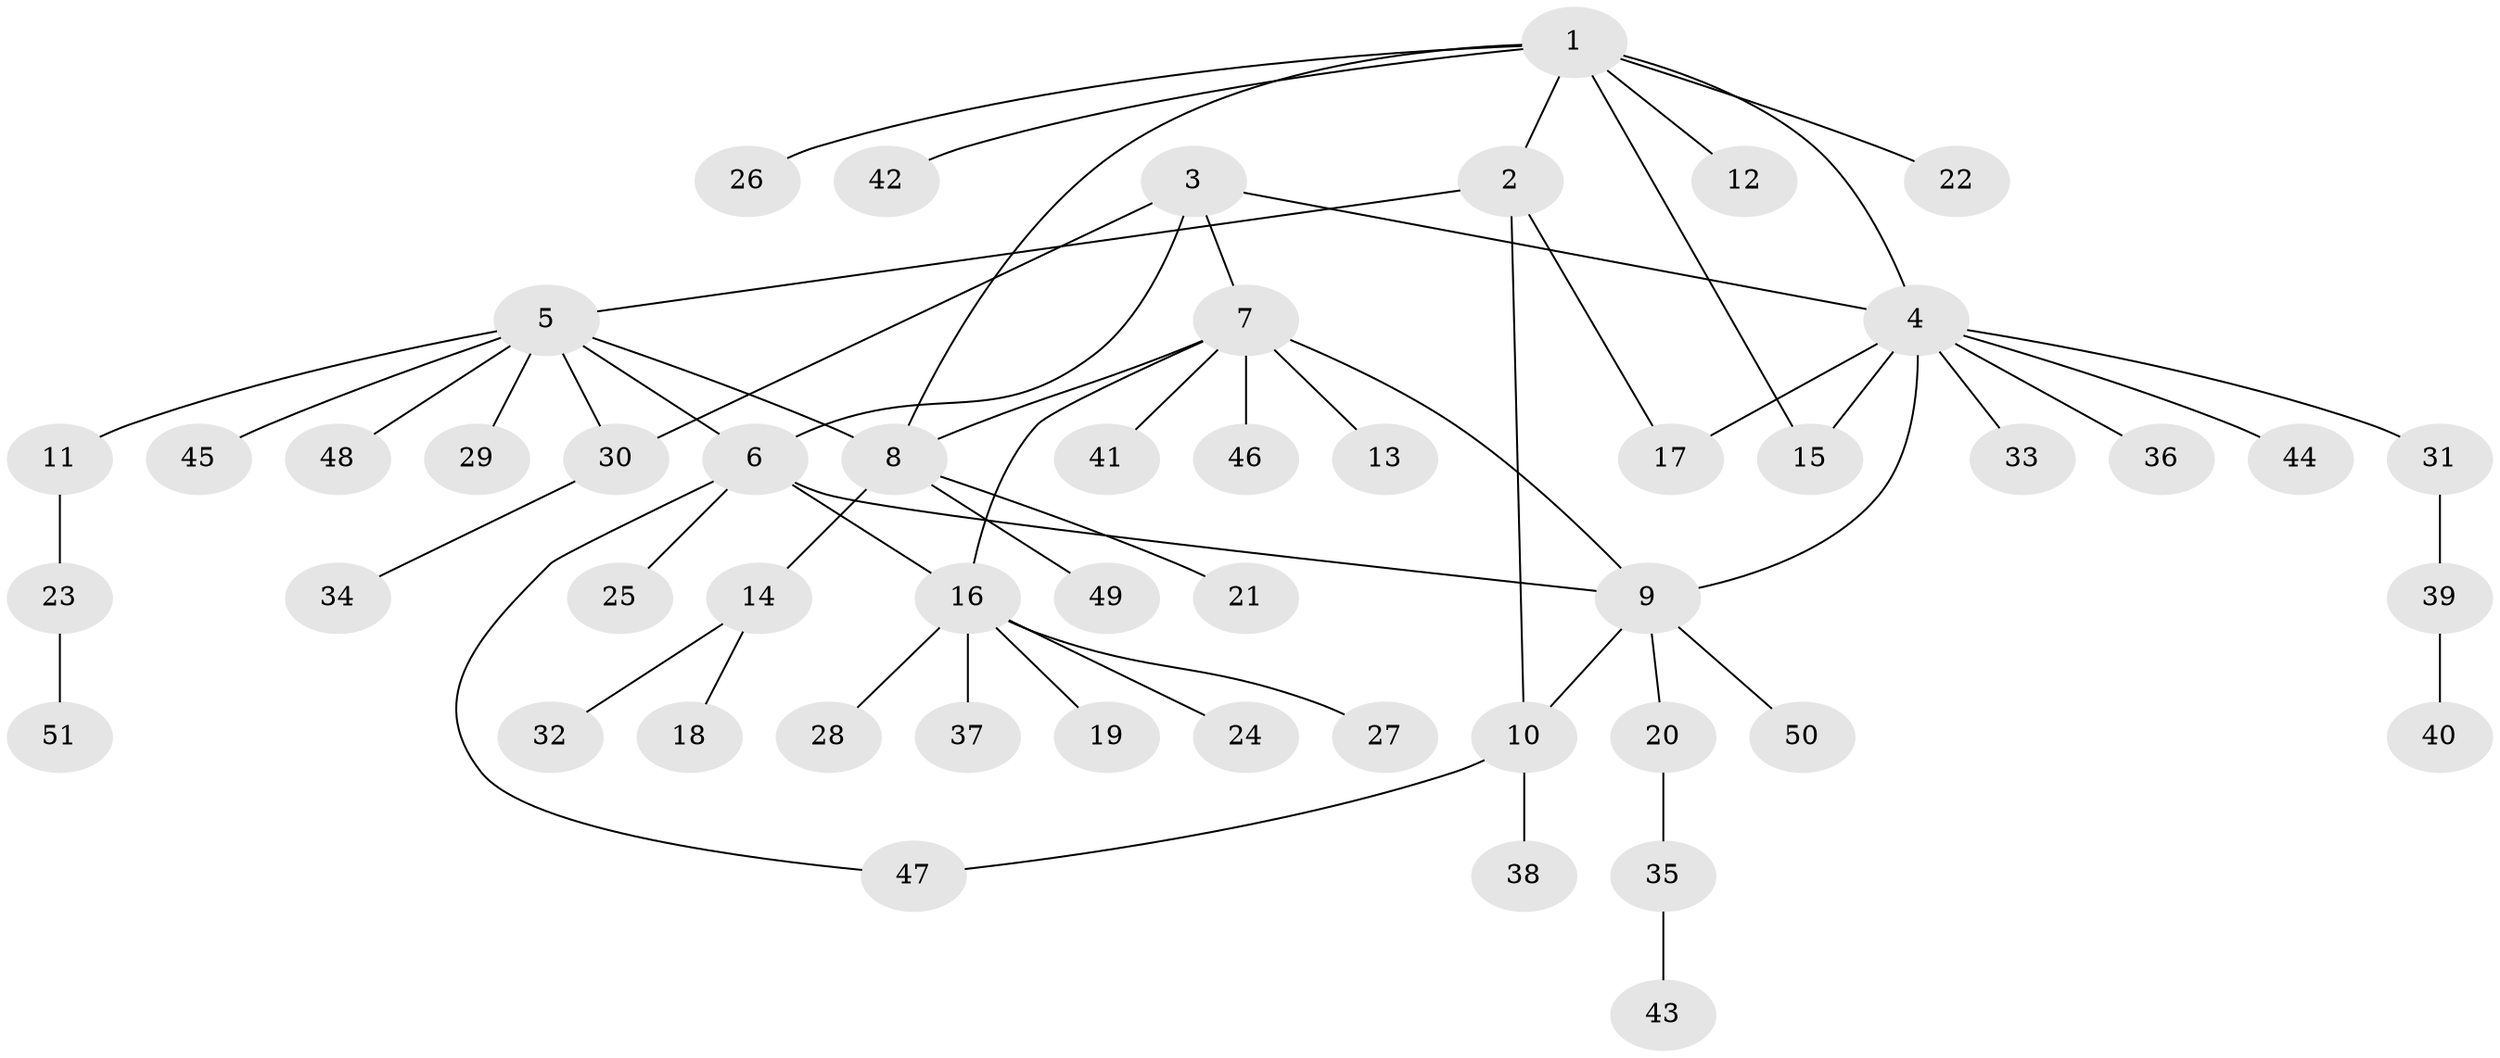 // Generated by graph-tools (version 1.1) at 2025/55/03/09/25 04:55:11]
// undirected, 51 vertices, 61 edges
graph export_dot {
graph [start="1"]
  node [color=gray90,style=filled];
  1;
  2;
  3;
  4;
  5;
  6;
  7;
  8;
  9;
  10;
  11;
  12;
  13;
  14;
  15;
  16;
  17;
  18;
  19;
  20;
  21;
  22;
  23;
  24;
  25;
  26;
  27;
  28;
  29;
  30;
  31;
  32;
  33;
  34;
  35;
  36;
  37;
  38;
  39;
  40;
  41;
  42;
  43;
  44;
  45;
  46;
  47;
  48;
  49;
  50;
  51;
  1 -- 2;
  1 -- 4;
  1 -- 8;
  1 -- 12;
  1 -- 15;
  1 -- 22;
  1 -- 26;
  1 -- 42;
  2 -- 5;
  2 -- 10;
  2 -- 17;
  3 -- 4;
  3 -- 6;
  3 -- 7;
  3 -- 30;
  4 -- 9;
  4 -- 15;
  4 -- 17;
  4 -- 31;
  4 -- 33;
  4 -- 36;
  4 -- 44;
  5 -- 6;
  5 -- 8;
  5 -- 11;
  5 -- 29;
  5 -- 30;
  5 -- 45;
  5 -- 48;
  6 -- 9;
  6 -- 16;
  6 -- 25;
  6 -- 47;
  7 -- 8;
  7 -- 9;
  7 -- 13;
  7 -- 16;
  7 -- 41;
  7 -- 46;
  8 -- 14;
  8 -- 21;
  8 -- 49;
  9 -- 10;
  9 -- 20;
  9 -- 50;
  10 -- 38;
  10 -- 47;
  11 -- 23;
  14 -- 18;
  14 -- 32;
  16 -- 19;
  16 -- 24;
  16 -- 27;
  16 -- 28;
  16 -- 37;
  20 -- 35;
  23 -- 51;
  30 -- 34;
  31 -- 39;
  35 -- 43;
  39 -- 40;
}
